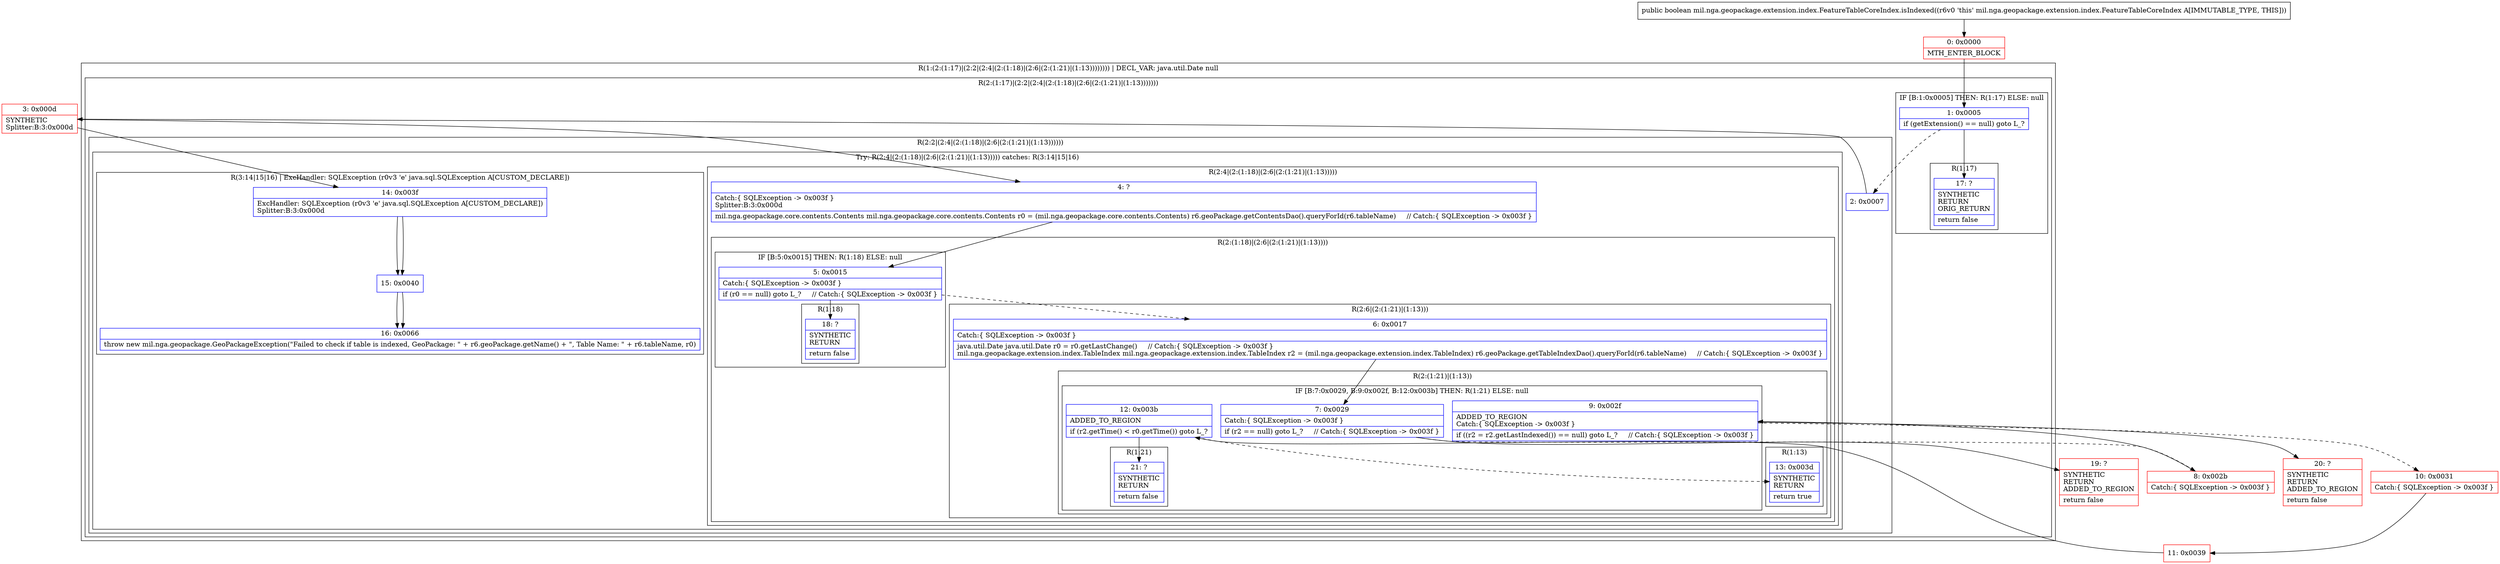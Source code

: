 digraph "CFG formil.nga.geopackage.extension.index.FeatureTableCoreIndex.isIndexed()Z" {
subgraph cluster_Region_1588564574 {
label = "R(1:(2:(1:17)|(2:2|(2:4|(2:(1:18)|(2:6|(2:(1:21)|(1:13)))))))) | DECL_VAR: java.util.Date null\l";
node [shape=record,color=blue];
subgraph cluster_Region_1864359590 {
label = "R(2:(1:17)|(2:2|(2:4|(2:(1:18)|(2:6|(2:(1:21)|(1:13)))))))";
node [shape=record,color=blue];
subgraph cluster_IfRegion_239950858 {
label = "IF [B:1:0x0005] THEN: R(1:17) ELSE: null";
node [shape=record,color=blue];
Node_1 [shape=record,label="{1\:\ 0x0005|if (getExtension() == null) goto L_?\l}"];
subgraph cluster_Region_1789663712 {
label = "R(1:17)";
node [shape=record,color=blue];
Node_17 [shape=record,label="{17\:\ ?|SYNTHETIC\lRETURN\lORIG_RETURN\l|return false\l}"];
}
}
subgraph cluster_Region_1219713929 {
label = "R(2:2|(2:4|(2:(1:18)|(2:6|(2:(1:21)|(1:13))))))";
node [shape=record,color=blue];
Node_2 [shape=record,label="{2\:\ 0x0007}"];
subgraph cluster_TryCatchRegion_1497908951 {
label = "Try: R(2:4|(2:(1:18)|(2:6|(2:(1:21)|(1:13))))) catches: R(3:14|15|16)";
node [shape=record,color=blue];
subgraph cluster_Region_2027904281 {
label = "R(2:4|(2:(1:18)|(2:6|(2:(1:21)|(1:13)))))";
node [shape=record,color=blue];
Node_4 [shape=record,label="{4\:\ ?|Catch:\{ SQLException \-\> 0x003f \}\lSplitter:B:3:0x000d\l|mil.nga.geopackage.core.contents.Contents mil.nga.geopackage.core.contents.Contents r0 = (mil.nga.geopackage.core.contents.Contents) r6.geoPackage.getContentsDao().queryForId(r6.tableName)     \/\/ Catch:\{ SQLException \-\> 0x003f \}\l}"];
subgraph cluster_Region_1023540472 {
label = "R(2:(1:18)|(2:6|(2:(1:21)|(1:13))))";
node [shape=record,color=blue];
subgraph cluster_IfRegion_1976118774 {
label = "IF [B:5:0x0015] THEN: R(1:18) ELSE: null";
node [shape=record,color=blue];
Node_5 [shape=record,label="{5\:\ 0x0015|Catch:\{ SQLException \-\> 0x003f \}\l|if (r0 == null) goto L_?     \/\/ Catch:\{ SQLException \-\> 0x003f \}\l}"];
subgraph cluster_Region_937984417 {
label = "R(1:18)";
node [shape=record,color=blue];
Node_18 [shape=record,label="{18\:\ ?|SYNTHETIC\lRETURN\l|return false\l}"];
}
}
subgraph cluster_Region_1071066751 {
label = "R(2:6|(2:(1:21)|(1:13)))";
node [shape=record,color=blue];
Node_6 [shape=record,label="{6\:\ 0x0017|Catch:\{ SQLException \-\> 0x003f \}\l|java.util.Date java.util.Date r0 = r0.getLastChange()     \/\/ Catch:\{ SQLException \-\> 0x003f \}\lmil.nga.geopackage.extension.index.TableIndex mil.nga.geopackage.extension.index.TableIndex r2 = (mil.nga.geopackage.extension.index.TableIndex) r6.geoPackage.getTableIndexDao().queryForId(r6.tableName)     \/\/ Catch:\{ SQLException \-\> 0x003f \}\l}"];
subgraph cluster_Region_1708518342 {
label = "R(2:(1:21)|(1:13))";
node [shape=record,color=blue];
subgraph cluster_IfRegion_1036495748 {
label = "IF [B:7:0x0029, B:9:0x002f, B:12:0x003b] THEN: R(1:21) ELSE: null";
node [shape=record,color=blue];
Node_7 [shape=record,label="{7\:\ 0x0029|Catch:\{ SQLException \-\> 0x003f \}\l|if (r2 == null) goto L_?     \/\/ Catch:\{ SQLException \-\> 0x003f \}\l}"];
Node_9 [shape=record,label="{9\:\ 0x002f|ADDED_TO_REGION\lCatch:\{ SQLException \-\> 0x003f \}\l|if ((r2 = r2.getLastIndexed()) == null) goto L_?     \/\/ Catch:\{ SQLException \-\> 0x003f \}\l}"];
Node_12 [shape=record,label="{12\:\ 0x003b|ADDED_TO_REGION\l|if (r2.getTime() \< r0.getTime()) goto L_?\l}"];
subgraph cluster_Region_2117105493 {
label = "R(1:21)";
node [shape=record,color=blue];
Node_21 [shape=record,label="{21\:\ ?|SYNTHETIC\lRETURN\l|return false\l}"];
}
}
subgraph cluster_Region_1290052183 {
label = "R(1:13)";
node [shape=record,color=blue];
Node_13 [shape=record,label="{13\:\ 0x003d|SYNTHETIC\lRETURN\l|return true\l}"];
}
}
}
}
}
subgraph cluster_Region_1072875491 {
label = "R(3:14|15|16) | ExcHandler: SQLException (r0v3 'e' java.sql.SQLException A[CUSTOM_DECLARE])\l";
node [shape=record,color=blue];
Node_14 [shape=record,label="{14\:\ 0x003f|ExcHandler: SQLException (r0v3 'e' java.sql.SQLException A[CUSTOM_DECLARE])\lSplitter:B:3:0x000d\l}"];
Node_15 [shape=record,label="{15\:\ 0x0040}"];
Node_16 [shape=record,label="{16\:\ 0x0066|throw new mil.nga.geopackage.GeoPackageException(\"Failed to check if table is indexed, GeoPackage: \" + r6.geoPackage.getName() + \", Table Name: \" + r6.tableName, r0)\l}"];
}
}
}
}
}
subgraph cluster_Region_1072875491 {
label = "R(3:14|15|16) | ExcHandler: SQLException (r0v3 'e' java.sql.SQLException A[CUSTOM_DECLARE])\l";
node [shape=record,color=blue];
Node_14 [shape=record,label="{14\:\ 0x003f|ExcHandler: SQLException (r0v3 'e' java.sql.SQLException A[CUSTOM_DECLARE])\lSplitter:B:3:0x000d\l}"];
Node_15 [shape=record,label="{15\:\ 0x0040}"];
Node_16 [shape=record,label="{16\:\ 0x0066|throw new mil.nga.geopackage.GeoPackageException(\"Failed to check if table is indexed, GeoPackage: \" + r6.geoPackage.getName() + \", Table Name: \" + r6.tableName, r0)\l}"];
}
Node_0 [shape=record,color=red,label="{0\:\ 0x0000|MTH_ENTER_BLOCK\l}"];
Node_3 [shape=record,color=red,label="{3\:\ 0x000d|SYNTHETIC\lSplitter:B:3:0x000d\l}"];
Node_8 [shape=record,color=red,label="{8\:\ 0x002b|Catch:\{ SQLException \-\> 0x003f \}\l}"];
Node_10 [shape=record,color=red,label="{10\:\ 0x0031|Catch:\{ SQLException \-\> 0x003f \}\l}"];
Node_11 [shape=record,color=red,label="{11\:\ 0x0039}"];
Node_19 [shape=record,color=red,label="{19\:\ ?|SYNTHETIC\lRETURN\lADDED_TO_REGION\l|return false\l}"];
Node_20 [shape=record,color=red,label="{20\:\ ?|SYNTHETIC\lRETURN\lADDED_TO_REGION\l|return false\l}"];
MethodNode[shape=record,label="{public boolean mil.nga.geopackage.extension.index.FeatureTableCoreIndex.isIndexed((r6v0 'this' mil.nga.geopackage.extension.index.FeatureTableCoreIndex A[IMMUTABLE_TYPE, THIS])) }"];
MethodNode -> Node_0;
Node_1 -> Node_2[style=dashed];
Node_1 -> Node_17;
Node_2 -> Node_3;
Node_4 -> Node_5;
Node_5 -> Node_6[style=dashed];
Node_5 -> Node_18;
Node_6 -> Node_7;
Node_7 -> Node_8[style=dashed];
Node_7 -> Node_19;
Node_9 -> Node_10[style=dashed];
Node_9 -> Node_20;
Node_12 -> Node_13[style=dashed];
Node_12 -> Node_21;
Node_14 -> Node_15;
Node_15 -> Node_16;
Node_14 -> Node_15;
Node_15 -> Node_16;
Node_0 -> Node_1;
Node_3 -> Node_4;
Node_3 -> Node_14;
Node_8 -> Node_9;
Node_10 -> Node_11;
Node_11 -> Node_12;
}

